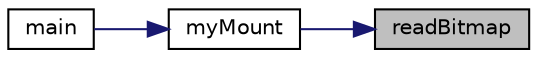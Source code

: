 digraph "readBitmap"
{
 // LATEX_PDF_SIZE
  edge [fontname="Helvetica",fontsize="10",labelfontname="Helvetica",labelfontsize="10"];
  node [fontname="Helvetica",fontsize="10",shape=record];
  rankdir="RL";
  Node1 [label="readBitmap",height=0.2,width=0.4,color="black", fillcolor="grey75", style="filled", fontcolor="black",tooltip=" "];
  Node1 -> Node2 [dir="back",color="midnightblue",fontsize="10",style="solid",fontname="Helvetica"];
  Node2 [label="myMount",height=0.2,width=0.4,color="black", fillcolor="white", style="filled",URL="$my_f_s_8c.html#a138eedf7627a42cd2647f2ccf8ccbe7e",tooltip="Mounts the current disk. (Optional part of the lab assignment)"];
  Node2 -> Node3 [dir="back",color="midnightblue",fontsize="10",style="solid",fontname="Helvetica"];
  Node3 [label="main",height=0.2,width=0.4,color="black", fillcolor="white", style="filled",URL="$_my_file_system_8c.html#a3c04138a5bfe5d72780bb7e82a18e627",tooltip=" "];
}
